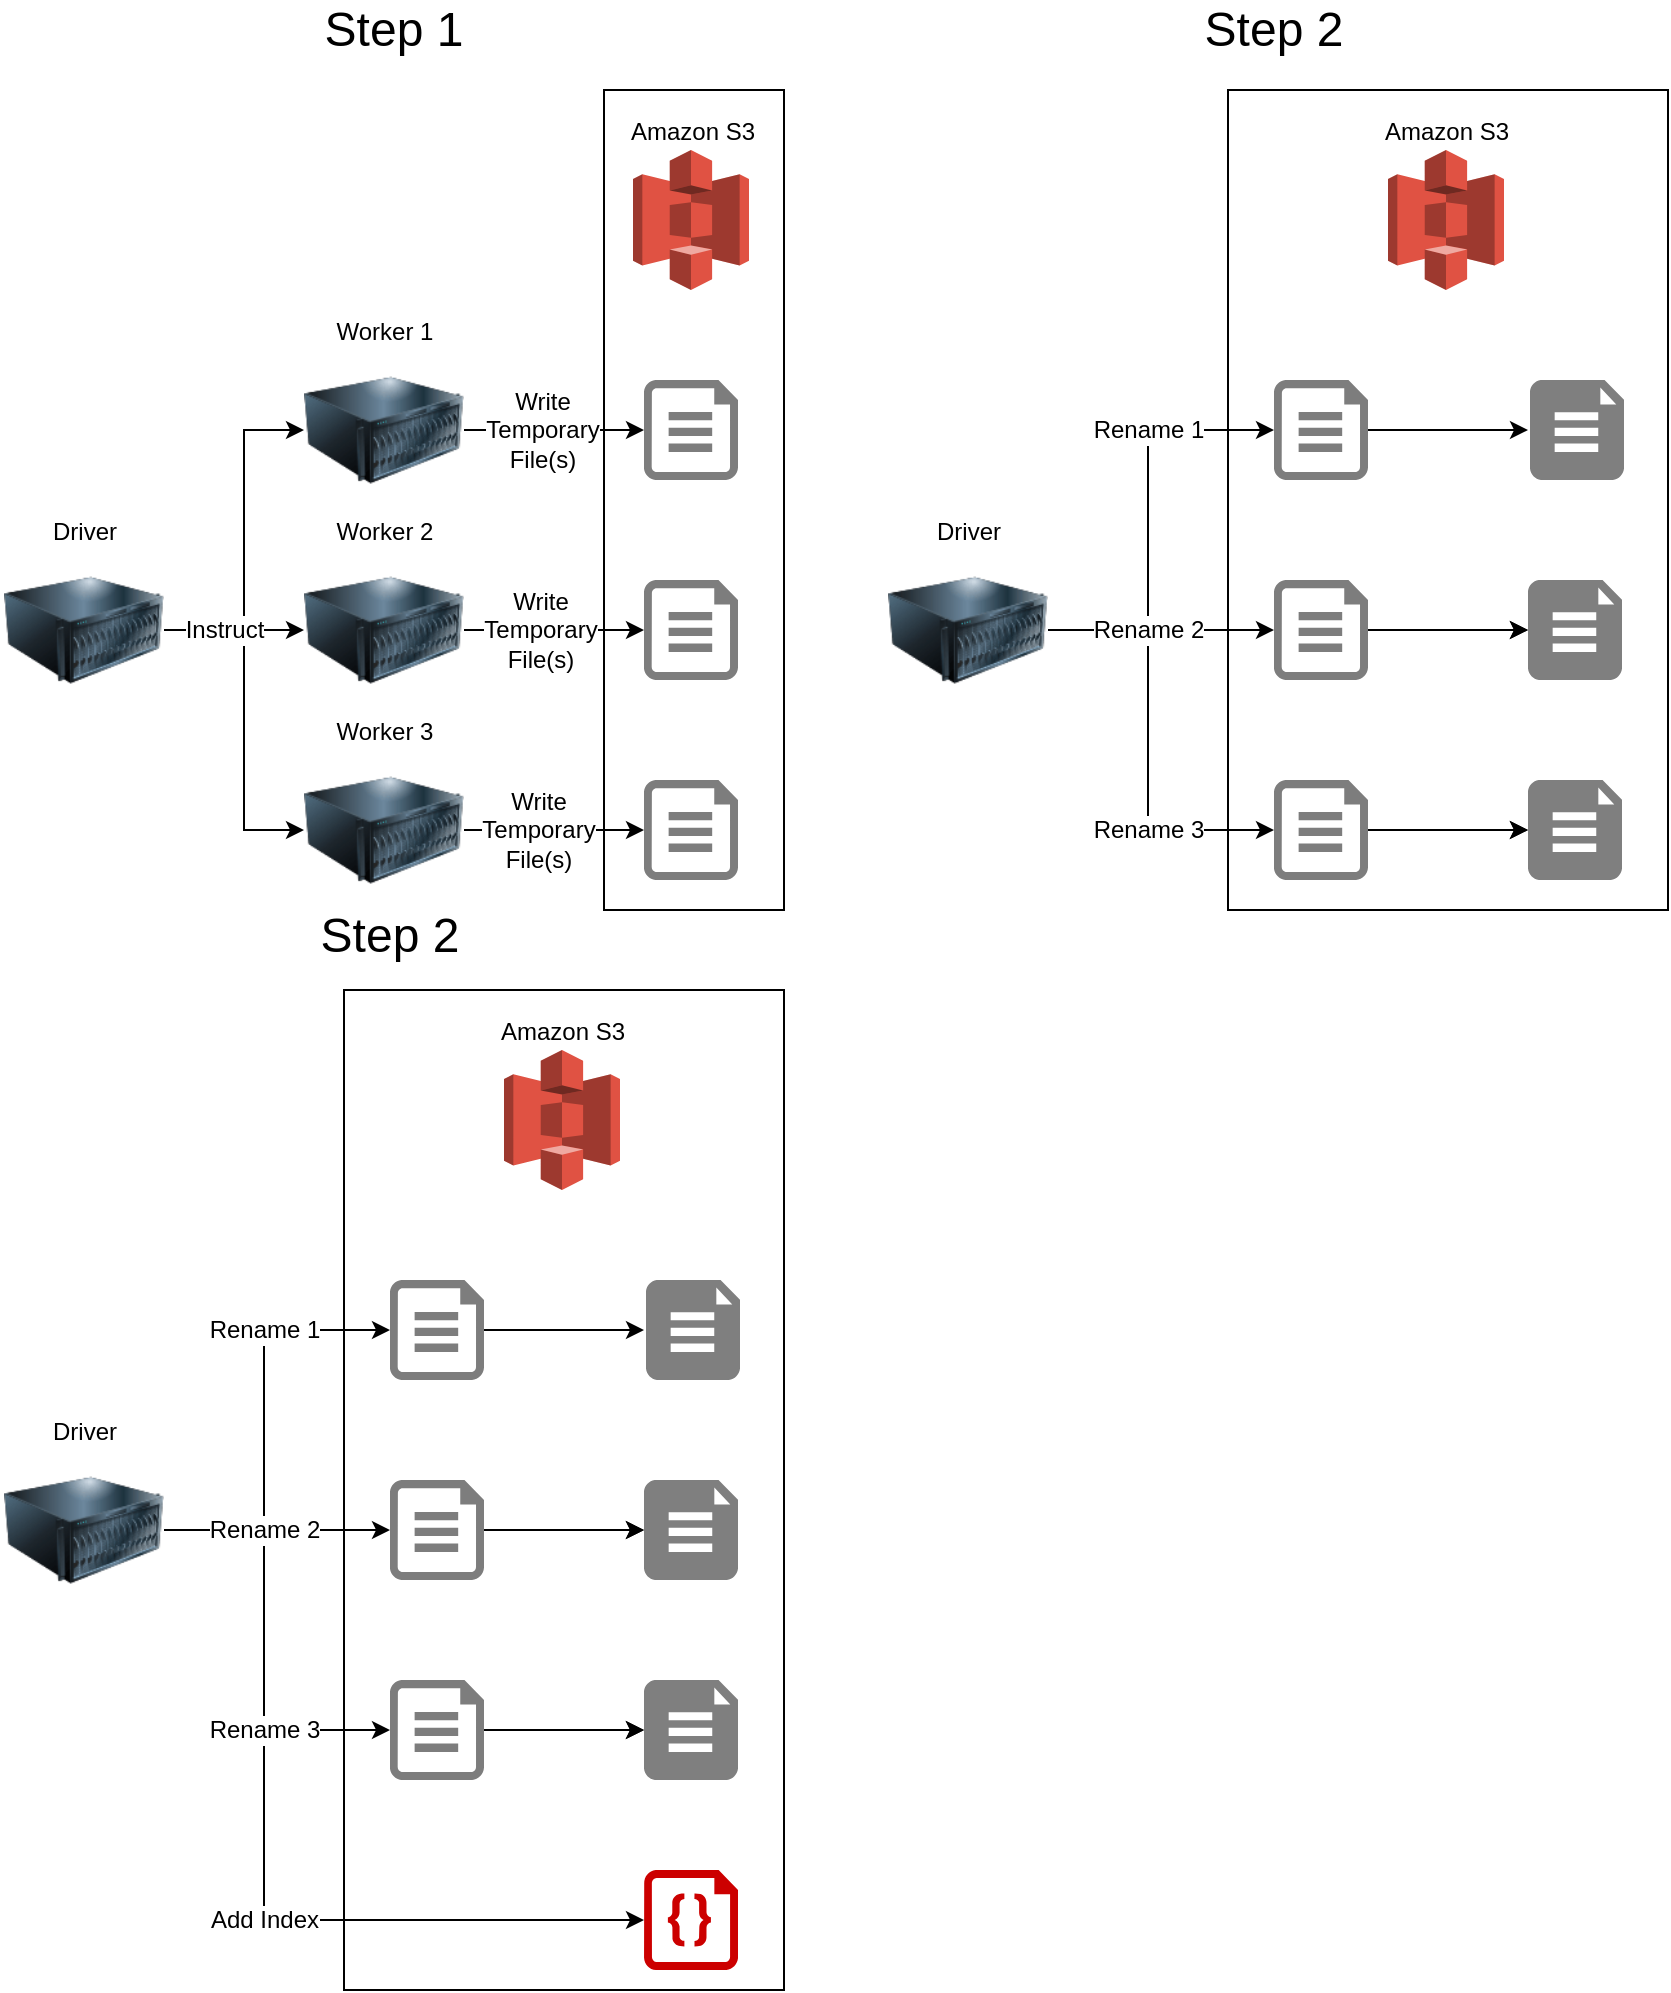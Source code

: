 <mxfile version="11.1.4" type="device"><diagram id="1dKwPJxO3zfCRe-EeAbN" name="Page-1"><mxGraphModel dx="1426" dy="875" grid="1" gridSize="10" guides="1" tooltips="1" connect="1" arrows="1" fold="1" page="1" pageScale="1" pageWidth="2339" pageHeight="3300" math="0" shadow="0"><root><mxCell id="0"/><mxCell id="1" parent="0"/><mxCell id="tfYUiaau3dH7V61HmFT_-61" value="" style="rounded=0;whiteSpace=wrap;html=1;" vertex="1" parent="1"><mxGeometry x="250" y="520" width="220" height="500" as="geometry"/></mxCell><mxCell id="tfYUiaau3dH7V61HmFT_-83" value="" style="endArrow=classic;html=1;entryX=0;entryY=0.5;entryDx=0;entryDy=0;entryPerimeter=0;exitX=1;exitY=0.5;exitDx=0;exitDy=0;edgeStyle=orthogonalEdgeStyle;rounded=0;" edge="1" parent="1" source="tfYUiaau3dH7V61HmFT_-63" target="tfYUiaau3dH7V61HmFT_-82"><mxGeometry width="50" height="50" relative="1" as="geometry"><mxPoint x="170" y="800" as="sourcePoint"/><mxPoint x="283" y="900" as="targetPoint"/><Array as="points"><mxPoint x="210" y="790"/><mxPoint x="210" y="985"/></Array></mxGeometry></mxCell><mxCell id="tfYUiaau3dH7V61HmFT_-84" value="Add Index" style="text;html=1;resizable=0;points=[];align=center;verticalAlign=middle;labelBackgroundColor=#ffffff;" vertex="1" connectable="0" parent="tfYUiaau3dH7V61HmFT_-83"><mxGeometry x="0.559" y="1" relative="1" as="geometry"><mxPoint x="-94" y="1" as="offset"/></mxGeometry></mxCell><mxCell id="tfYUiaau3dH7V61HmFT_-17" value="" style="rounded=0;whiteSpace=wrap;html=1;" vertex="1" parent="1"><mxGeometry x="380" y="70" width="90" height="410" as="geometry"/></mxCell><mxCell id="tfYUiaau3dH7V61HmFT_-2" value="Worker 1" style="image;html=1;labelBackgroundColor=#ffffff;image=img/lib/clip_art/computers/Server_128x128.png;labelPosition=center;verticalLabelPosition=top;align=center;verticalAlign=bottom;" vertex="1" parent="1"><mxGeometry x="230" y="200" width="80" height="80" as="geometry"/></mxCell><mxCell id="tfYUiaau3dH7V61HmFT_-3" value="Worker 2" style="image;html=1;labelBackgroundColor=#ffffff;image=img/lib/clip_art/computers/Server_128x128.png;labelPosition=center;verticalLabelPosition=top;align=center;verticalAlign=bottom;" vertex="1" parent="1"><mxGeometry x="230" y="300" width="80" height="80" as="geometry"/></mxCell><mxCell id="tfYUiaau3dH7V61HmFT_-4" value="Worker 3" style="image;html=1;labelBackgroundColor=#ffffff;image=img/lib/clip_art/computers/Server_128x128.png;labelPosition=center;verticalLabelPosition=top;align=center;verticalAlign=bottom;" vertex="1" parent="1"><mxGeometry x="230" y="400" width="80" height="80" as="geometry"/></mxCell><mxCell id="tfYUiaau3dH7V61HmFT_-5" value="Amazon S3" style="outlineConnect=0;dashed=0;verticalLabelPosition=top;verticalAlign=bottom;align=center;html=1;shape=mxgraph.aws3.s3;fillColor=#E05243;gradientColor=none;labelPosition=center;" vertex="1" parent="1"><mxGeometry x="394.5" y="100" width="58" height="70" as="geometry"/></mxCell><mxCell id="tfYUiaau3dH7V61HmFT_-6" value="Driver" style="image;html=1;labelBackgroundColor=#ffffff;image=img/lib/clip_art/computers/Server_128x128.png;labelPosition=center;verticalLabelPosition=top;align=center;verticalAlign=bottom;" vertex="1" parent="1"><mxGeometry x="80" y="300" width="80" height="80" as="geometry"/></mxCell><mxCell id="tfYUiaau3dH7V61HmFT_-8" value="" style="endArrow=classic;html=1;entryX=0;entryY=0.5;entryDx=0;entryDy=0;targetPerimeterSpacing=0;sourcePerimeterSpacing=0;edgeStyle=orthogonalEdgeStyle;rounded=0;" edge="1" parent="1" source="tfYUiaau3dH7V61HmFT_-6" target="tfYUiaau3dH7V61HmFT_-2"><mxGeometry width="50" height="50" relative="1" as="geometry"><mxPoint x="80" y="550" as="sourcePoint"/><mxPoint x="130" y="500" as="targetPoint"/><Array as="points"><mxPoint x="200" y="340"/><mxPoint x="200" y="240"/></Array></mxGeometry></mxCell><mxCell id="tfYUiaau3dH7V61HmFT_-9" value="" style="endArrow=classic;html=1;entryX=0;entryY=0.5;entryDx=0;entryDy=0;targetPerimeterSpacing=0;sourcePerimeterSpacing=0;rounded=0;exitX=1;exitY=0.5;exitDx=0;exitDy=0;edgeStyle=orthogonalEdgeStyle;" edge="1" parent="1" source="tfYUiaau3dH7V61HmFT_-6" target="tfYUiaau3dH7V61HmFT_-4"><mxGeometry width="50" height="50" relative="1" as="geometry"><mxPoint x="170" y="350" as="sourcePoint"/><mxPoint x="250" y="250" as="targetPoint"/><Array as="points"><mxPoint x="200" y="340"/><mxPoint x="200" y="440"/></Array></mxGeometry></mxCell><mxCell id="tfYUiaau3dH7V61HmFT_-10" value="" style="endArrow=classic;html=1;targetPerimeterSpacing=0;sourcePerimeterSpacing=0;rounded=0;exitX=1;exitY=0.5;exitDx=0;exitDy=0;edgeStyle=orthogonalEdgeStyle;" edge="1" parent="1" source="tfYUiaau3dH7V61HmFT_-6" target="tfYUiaau3dH7V61HmFT_-3"><mxGeometry width="50" height="50" relative="1" as="geometry"><mxPoint x="170" y="350" as="sourcePoint"/><mxPoint x="250" y="450" as="targetPoint"/></mxGeometry></mxCell><mxCell id="tfYUiaau3dH7V61HmFT_-55" value="Instruct" style="text;html=1;resizable=0;points=[];align=center;verticalAlign=middle;labelBackgroundColor=#ffffff;" vertex="1" connectable="0" parent="tfYUiaau3dH7V61HmFT_-10"><mxGeometry x="-0.681" y="2" relative="1" as="geometry"><mxPoint x="19" y="2" as="offset"/></mxGeometry></mxCell><mxCell id="tfYUiaau3dH7V61HmFT_-11" value="" style="pointerEvents=1;shadow=0;dashed=0;html=1;strokeColor=none;labelPosition=center;verticalLabelPosition=bottom;verticalAlign=top;align=center;shape=mxgraph.azure.file;fillColor=#7D7D7D;" vertex="1" parent="1"><mxGeometry x="400" y="215" width="47" height="50" as="geometry"/></mxCell><mxCell id="tfYUiaau3dH7V61HmFT_-12" value="" style="pointerEvents=1;shadow=0;dashed=0;html=1;strokeColor=none;labelPosition=center;verticalLabelPosition=bottom;verticalAlign=top;align=center;shape=mxgraph.azure.file;fillColor=#7D7D7D;" vertex="1" parent="1"><mxGeometry x="400" y="315" width="47" height="50" as="geometry"/></mxCell><mxCell id="tfYUiaau3dH7V61HmFT_-13" value="" style="pointerEvents=1;shadow=0;dashed=0;html=1;strokeColor=none;labelPosition=center;verticalLabelPosition=bottom;verticalAlign=top;align=center;shape=mxgraph.azure.file;fillColor=#7D7D7D;" vertex="1" parent="1"><mxGeometry x="400" y="415" width="47" height="50" as="geometry"/></mxCell><mxCell id="tfYUiaau3dH7V61HmFT_-14" value="" style="endArrow=classic;html=1;entryX=0;entryY=0.5;entryDx=0;entryDy=0;targetPerimeterSpacing=0;sourcePerimeterSpacing=0;rounded=0;entryPerimeter=0;" edge="1" parent="1" source="tfYUiaau3dH7V61HmFT_-4" target="tfYUiaau3dH7V61HmFT_-13"><mxGeometry width="50" height="50" relative="1" as="geometry"><mxPoint x="170" y="350" as="sourcePoint"/><mxPoint x="250" y="450" as="targetPoint"/></mxGeometry></mxCell><mxCell id="tfYUiaau3dH7V61HmFT_-53" value="Write&lt;br&gt;Temporary&lt;br&gt;File(s)" style="text;html=1;resizable=0;points=[];align=center;verticalAlign=middle;labelBackgroundColor=#ffffff;" vertex="1" connectable="0" parent="tfYUiaau3dH7V61HmFT_-14"><mxGeometry x="-0.005" relative="1" as="geometry"><mxPoint x="-8.5" as="offset"/></mxGeometry></mxCell><mxCell id="tfYUiaau3dH7V61HmFT_-15" value="" style="endArrow=classic;html=1;entryX=0;entryY=0.5;entryDx=0;entryDy=0;targetPerimeterSpacing=0;sourcePerimeterSpacing=0;rounded=0;entryPerimeter=0;" edge="1" parent="1" source="tfYUiaau3dH7V61HmFT_-3" target="tfYUiaau3dH7V61HmFT_-12"><mxGeometry width="50" height="50" relative="1" as="geometry"><mxPoint x="330" y="450" as="sourcePoint"/><mxPoint x="470" y="450" as="targetPoint"/></mxGeometry></mxCell><mxCell id="tfYUiaau3dH7V61HmFT_-52" value="Write&lt;br&gt;Temporary&lt;br&gt;File(s)" style="text;html=1;resizable=0;points=[];align=center;verticalAlign=middle;labelBackgroundColor=#ffffff;" vertex="1" connectable="0" parent="tfYUiaau3dH7V61HmFT_-15"><mxGeometry x="-0.121" y="2" relative="1" as="geometry"><mxPoint x="-1.5" y="2" as="offset"/></mxGeometry></mxCell><mxCell id="tfYUiaau3dH7V61HmFT_-16" value="" style="endArrow=classic;html=1;entryX=0;entryY=0.5;entryDx=0;entryDy=0;targetPerimeterSpacing=0;sourcePerimeterSpacing=0;rounded=0;exitX=1;exitY=0.5;exitDx=0;exitDy=0;entryPerimeter=0;" edge="1" parent="1" source="tfYUiaau3dH7V61HmFT_-2" target="tfYUiaau3dH7V61HmFT_-11"><mxGeometry width="50" height="50" relative="1" as="geometry"><mxPoint x="330" y="350" as="sourcePoint"/><mxPoint x="470" y="350" as="targetPoint"/></mxGeometry></mxCell><mxCell id="tfYUiaau3dH7V61HmFT_-51" value="Write&lt;br&gt;Temporary&lt;br&gt;File(s)" style="text;html=1;resizable=0;points=[];align=center;verticalAlign=middle;labelBackgroundColor=#ffffff;" vertex="1" connectable="0" parent="tfYUiaau3dH7V61HmFT_-16"><mxGeometry x="-0.2" y="-3" relative="1" as="geometry"><mxPoint x="2.5" y="-3" as="offset"/></mxGeometry></mxCell><mxCell id="tfYUiaau3dH7V61HmFT_-19" value="" style="rounded=0;whiteSpace=wrap;html=1;" vertex="1" parent="1"><mxGeometry x="692" y="70" width="220" height="410" as="geometry"/></mxCell><mxCell id="tfYUiaau3dH7V61HmFT_-23" value="Amazon S3" style="outlineConnect=0;dashed=0;verticalLabelPosition=top;verticalAlign=bottom;align=center;html=1;shape=mxgraph.aws3.s3;fillColor=#E05243;gradientColor=none;labelPosition=center;" vertex="1" parent="1"><mxGeometry x="772" y="100" width="58" height="70" as="geometry"/></mxCell><mxCell id="tfYUiaau3dH7V61HmFT_-24" value="Driver" style="image;html=1;labelBackgroundColor=#ffffff;image=img/lib/clip_art/computers/Server_128x128.png;labelPosition=center;verticalLabelPosition=top;align=center;verticalAlign=bottom;" vertex="1" parent="1"><mxGeometry x="522" y="300" width="80" height="80" as="geometry"/></mxCell><mxCell id="tfYUiaau3dH7V61HmFT_-31" value="" style="endArrow=classic;html=1;entryX=0;entryY=0.5;entryDx=0;entryDy=0;targetPerimeterSpacing=0;sourcePerimeterSpacing=0;rounded=0;exitX=1;exitY=0.5;exitDx=0;exitDy=0;entryPerimeter=0;" edge="1" parent="1"><mxGeometry width="50" height="50" relative="1" as="geometry"><mxPoint x="762" y="440" as="sourcePoint"/><mxPoint x="842" y="440" as="targetPoint"/></mxGeometry></mxCell><mxCell id="tfYUiaau3dH7V61HmFT_-32" value="" style="endArrow=classic;html=1;entryX=0;entryY=0.5;entryDx=0;entryDy=0;targetPerimeterSpacing=0;sourcePerimeterSpacing=0;rounded=0;exitX=1;exitY=0.5;exitDx=0;exitDy=0;entryPerimeter=0;" edge="1" parent="1"><mxGeometry width="50" height="50" relative="1" as="geometry"><mxPoint x="762" y="340" as="sourcePoint"/><mxPoint x="842" y="340" as="targetPoint"/></mxGeometry></mxCell><mxCell id="tfYUiaau3dH7V61HmFT_-33" value="" style="endArrow=classic;html=1;entryX=0;entryY=0.5;entryDx=0;entryDy=0;targetPerimeterSpacing=0;sourcePerimeterSpacing=0;rounded=0;exitX=1;exitY=0.5;exitDx=0;exitDy=0;entryPerimeter=0;" edge="1" parent="1"><mxGeometry width="50" height="50" relative="1" as="geometry"><mxPoint x="762" y="240" as="sourcePoint"/><mxPoint x="842" y="240" as="targetPoint"/></mxGeometry></mxCell><mxCell id="tfYUiaau3dH7V61HmFT_-34" value="" style="pointerEvents=1;shadow=0;dashed=0;html=1;strokeColor=none;labelPosition=center;verticalLabelPosition=bottom;verticalAlign=top;align=center;shape=mxgraph.azure.file;fillColor=#7D7D7D;" vertex="1" parent="1"><mxGeometry x="715" y="215" width="47" height="50" as="geometry"/></mxCell><mxCell id="tfYUiaau3dH7V61HmFT_-35" value="" style="pointerEvents=1;shadow=0;dashed=0;html=1;strokeColor=none;labelPosition=center;verticalLabelPosition=bottom;verticalAlign=top;align=center;shape=mxgraph.azure.file_2;fillColor=#7F7F7F;" vertex="1" parent="1"><mxGeometry x="843" y="215" width="47" height="50" as="geometry"/></mxCell><mxCell id="tfYUiaau3dH7V61HmFT_-40" value="" style="endArrow=classic;html=1;entryX=0;entryY=0.5;entryDx=0;entryDy=0;targetPerimeterSpacing=0;sourcePerimeterSpacing=0;rounded=0;exitX=1;exitY=0.5;exitDx=0;exitDy=0;entryPerimeter=0;" edge="1" parent="1"><mxGeometry width="50" height="50" relative="1" as="geometry"><mxPoint x="762" y="340" as="sourcePoint"/><mxPoint x="842" y="340" as="targetPoint"/></mxGeometry></mxCell><mxCell id="tfYUiaau3dH7V61HmFT_-41" value="" style="pointerEvents=1;shadow=0;dashed=0;html=1;strokeColor=none;labelPosition=center;verticalLabelPosition=bottom;verticalAlign=top;align=center;shape=mxgraph.azure.file;fillColor=#7D7D7D;" vertex="1" parent="1"><mxGeometry x="715" y="315" width="47" height="50" as="geometry"/></mxCell><mxCell id="tfYUiaau3dH7V61HmFT_-43" value="" style="endArrow=classic;html=1;entryX=0;entryY=0.5;entryDx=0;entryDy=0;targetPerimeterSpacing=0;sourcePerimeterSpacing=0;rounded=0;exitX=1;exitY=0.5;exitDx=0;exitDy=0;entryPerimeter=0;" edge="1" parent="1"><mxGeometry width="50" height="50" relative="1" as="geometry"><mxPoint x="762" y="440" as="sourcePoint"/><mxPoint x="842" y="440" as="targetPoint"/></mxGeometry></mxCell><mxCell id="tfYUiaau3dH7V61HmFT_-44" value="" style="pointerEvents=1;shadow=0;dashed=0;html=1;strokeColor=none;labelPosition=center;verticalLabelPosition=bottom;verticalAlign=top;align=center;shape=mxgraph.azure.file;fillColor=#7D7D7D;" vertex="1" parent="1"><mxGeometry x="715" y="415" width="47" height="50" as="geometry"/></mxCell><mxCell id="tfYUiaau3dH7V61HmFT_-46" value="" style="pointerEvents=1;shadow=0;dashed=0;html=1;strokeColor=none;labelPosition=center;verticalLabelPosition=bottom;verticalAlign=top;align=center;shape=mxgraph.azure.file_2;fillColor=#7F7F7F;" vertex="1" parent="1"><mxGeometry x="842" y="315" width="47" height="50" as="geometry"/></mxCell><mxCell id="tfYUiaau3dH7V61HmFT_-47" value="" style="pointerEvents=1;shadow=0;dashed=0;html=1;strokeColor=none;labelPosition=center;verticalLabelPosition=bottom;verticalAlign=top;align=center;shape=mxgraph.azure.file_2;fillColor=#7F7F7F;" vertex="1" parent="1"><mxGeometry x="842" y="415" width="47" height="50" as="geometry"/></mxCell><mxCell id="tfYUiaau3dH7V61HmFT_-48" value="" style="endArrow=classic;html=1;entryX=0;entryY=0.5;entryDx=0;entryDy=0;entryPerimeter=0;exitX=1;exitY=0.5;exitDx=0;exitDy=0;edgeStyle=orthogonalEdgeStyle;rounded=0;" edge="1" parent="1" source="tfYUiaau3dH7V61HmFT_-24" target="tfYUiaau3dH7V61HmFT_-34"><mxGeometry width="50" height="50" relative="1" as="geometry"><mxPoint x="522" y="555" as="sourcePoint"/><mxPoint x="572" y="505" as="targetPoint"/><Array as="points"><mxPoint x="652" y="340"/><mxPoint x="652" y="240"/></Array></mxGeometry></mxCell><mxCell id="tfYUiaau3dH7V61HmFT_-58" value="Rename 1" style="text;html=1;resizable=0;points=[];align=center;verticalAlign=middle;labelBackgroundColor=#ffffff;" vertex="1" connectable="0" parent="tfYUiaau3dH7V61HmFT_-48"><mxGeometry x="0.653" y="-1" relative="1" as="geometry"><mxPoint x="-26" y="-1" as="offset"/></mxGeometry></mxCell><mxCell id="tfYUiaau3dH7V61HmFT_-49" value="" style="endArrow=classic;html=1;entryX=0;entryY=0.5;entryDx=0;entryDy=0;entryPerimeter=0;exitX=1;exitY=0.5;exitDx=0;exitDy=0;edgeStyle=orthogonalEdgeStyle;rounded=0;" edge="1" parent="1" source="tfYUiaau3dH7V61HmFT_-24" target="tfYUiaau3dH7V61HmFT_-44"><mxGeometry width="50" height="50" relative="1" as="geometry"><mxPoint x="612" y="350" as="sourcePoint"/><mxPoint x="725" y="250" as="targetPoint"/><Array as="points"><mxPoint x="652" y="340"/><mxPoint x="652" y="440"/></Array></mxGeometry></mxCell><mxCell id="tfYUiaau3dH7V61HmFT_-59" value="Rename 3" style="text;html=1;resizable=0;points=[];align=center;verticalAlign=middle;labelBackgroundColor=#ffffff;" vertex="1" connectable="0" parent="tfYUiaau3dH7V61HmFT_-49"><mxGeometry x="0.559" y="1" relative="1" as="geometry"><mxPoint x="-16" y="1" as="offset"/></mxGeometry></mxCell><mxCell id="tfYUiaau3dH7V61HmFT_-50" value="" style="endArrow=classic;html=1;entryX=0;entryY=0.5;entryDx=0;entryDy=0;entryPerimeter=0;exitX=1;exitY=0.5;exitDx=0;exitDy=0;edgeStyle=orthogonalEdgeStyle;rounded=0;" edge="1" parent="1" source="tfYUiaau3dH7V61HmFT_-24" target="tfYUiaau3dH7V61HmFT_-41"><mxGeometry width="50" height="50" relative="1" as="geometry"><mxPoint x="612" y="350" as="sourcePoint"/><mxPoint x="725" y="450" as="targetPoint"/></mxGeometry></mxCell><mxCell id="tfYUiaau3dH7V61HmFT_-57" value="Rename 2" style="text;html=1;resizable=0;points=[];align=center;verticalAlign=middle;labelBackgroundColor=#ffffff;" vertex="1" connectable="0" parent="tfYUiaau3dH7V61HmFT_-50"><mxGeometry x="0.133" y="3" relative="1" as="geometry"><mxPoint x="-14" y="3" as="offset"/></mxGeometry></mxCell><mxCell id="tfYUiaau3dH7V61HmFT_-62" value="Amazon S3" style="outlineConnect=0;dashed=0;verticalLabelPosition=top;verticalAlign=bottom;align=center;html=1;shape=mxgraph.aws3.s3;fillColor=#E05243;gradientColor=none;labelPosition=center;" vertex="1" parent="1"><mxGeometry x="330" y="550" width="58" height="70" as="geometry"/></mxCell><mxCell id="tfYUiaau3dH7V61HmFT_-63" value="Driver" style="image;html=1;labelBackgroundColor=#ffffff;image=img/lib/clip_art/computers/Server_128x128.png;labelPosition=center;verticalLabelPosition=top;align=center;verticalAlign=bottom;" vertex="1" parent="1"><mxGeometry x="80" y="750" width="80" height="80" as="geometry"/></mxCell><mxCell id="tfYUiaau3dH7V61HmFT_-64" value="" style="endArrow=classic;html=1;entryX=0;entryY=0.5;entryDx=0;entryDy=0;targetPerimeterSpacing=0;sourcePerimeterSpacing=0;rounded=0;exitX=1;exitY=0.5;exitDx=0;exitDy=0;entryPerimeter=0;" edge="1" parent="1"><mxGeometry width="50" height="50" relative="1" as="geometry"><mxPoint x="320" y="890" as="sourcePoint"/><mxPoint x="400" y="890" as="targetPoint"/></mxGeometry></mxCell><mxCell id="tfYUiaau3dH7V61HmFT_-65" value="" style="endArrow=classic;html=1;entryX=0;entryY=0.5;entryDx=0;entryDy=0;targetPerimeterSpacing=0;sourcePerimeterSpacing=0;rounded=0;exitX=1;exitY=0.5;exitDx=0;exitDy=0;entryPerimeter=0;" edge="1" parent="1"><mxGeometry width="50" height="50" relative="1" as="geometry"><mxPoint x="320" y="790" as="sourcePoint"/><mxPoint x="400" y="790" as="targetPoint"/></mxGeometry></mxCell><mxCell id="tfYUiaau3dH7V61HmFT_-66" value="" style="endArrow=classic;html=1;entryX=0;entryY=0.5;entryDx=0;entryDy=0;targetPerimeterSpacing=0;sourcePerimeterSpacing=0;rounded=0;exitX=1;exitY=0.5;exitDx=0;exitDy=0;entryPerimeter=0;" edge="1" parent="1"><mxGeometry width="50" height="50" relative="1" as="geometry"><mxPoint x="320" y="690" as="sourcePoint"/><mxPoint x="400" y="690" as="targetPoint"/></mxGeometry></mxCell><mxCell id="tfYUiaau3dH7V61HmFT_-67" value="" style="pointerEvents=1;shadow=0;dashed=0;html=1;strokeColor=none;labelPosition=center;verticalLabelPosition=bottom;verticalAlign=top;align=center;shape=mxgraph.azure.file;fillColor=#7D7D7D;" vertex="1" parent="1"><mxGeometry x="273" y="665" width="47" height="50" as="geometry"/></mxCell><mxCell id="tfYUiaau3dH7V61HmFT_-68" value="" style="pointerEvents=1;shadow=0;dashed=0;html=1;strokeColor=none;labelPosition=center;verticalLabelPosition=bottom;verticalAlign=top;align=center;shape=mxgraph.azure.file_2;fillColor=#7F7F7F;" vertex="1" parent="1"><mxGeometry x="401" y="665" width="47" height="50" as="geometry"/></mxCell><mxCell id="tfYUiaau3dH7V61HmFT_-69" value="" style="endArrow=classic;html=1;entryX=0;entryY=0.5;entryDx=0;entryDy=0;targetPerimeterSpacing=0;sourcePerimeterSpacing=0;rounded=0;exitX=1;exitY=0.5;exitDx=0;exitDy=0;entryPerimeter=0;" edge="1" parent="1"><mxGeometry width="50" height="50" relative="1" as="geometry"><mxPoint x="320" y="790" as="sourcePoint"/><mxPoint x="400" y="790" as="targetPoint"/></mxGeometry></mxCell><mxCell id="tfYUiaau3dH7V61HmFT_-70" value="" style="pointerEvents=1;shadow=0;dashed=0;html=1;strokeColor=none;labelPosition=center;verticalLabelPosition=bottom;verticalAlign=top;align=center;shape=mxgraph.azure.file;fillColor=#7D7D7D;" vertex="1" parent="1"><mxGeometry x="273" y="765" width="47" height="50" as="geometry"/></mxCell><mxCell id="tfYUiaau3dH7V61HmFT_-71" value="" style="endArrow=classic;html=1;entryX=0;entryY=0.5;entryDx=0;entryDy=0;targetPerimeterSpacing=0;sourcePerimeterSpacing=0;rounded=0;exitX=1;exitY=0.5;exitDx=0;exitDy=0;entryPerimeter=0;" edge="1" parent="1"><mxGeometry width="50" height="50" relative="1" as="geometry"><mxPoint x="320" y="890" as="sourcePoint"/><mxPoint x="400" y="890" as="targetPoint"/></mxGeometry></mxCell><mxCell id="tfYUiaau3dH7V61HmFT_-72" value="" style="pointerEvents=1;shadow=0;dashed=0;html=1;strokeColor=none;labelPosition=center;verticalLabelPosition=bottom;verticalAlign=top;align=center;shape=mxgraph.azure.file;fillColor=#7D7D7D;" vertex="1" parent="1"><mxGeometry x="273" y="865" width="47" height="50" as="geometry"/></mxCell><mxCell id="tfYUiaau3dH7V61HmFT_-73" value="" style="pointerEvents=1;shadow=0;dashed=0;html=1;strokeColor=none;labelPosition=center;verticalLabelPosition=bottom;verticalAlign=top;align=center;shape=mxgraph.azure.file_2;fillColor=#7F7F7F;" vertex="1" parent="1"><mxGeometry x="400" y="765" width="47" height="50" as="geometry"/></mxCell><mxCell id="tfYUiaau3dH7V61HmFT_-74" value="" style="pointerEvents=1;shadow=0;dashed=0;html=1;strokeColor=none;labelPosition=center;verticalLabelPosition=bottom;verticalAlign=top;align=center;shape=mxgraph.azure.file_2;fillColor=#7F7F7F;" vertex="1" parent="1"><mxGeometry x="400" y="865" width="47" height="50" as="geometry"/></mxCell><mxCell id="tfYUiaau3dH7V61HmFT_-75" value="" style="endArrow=classic;html=1;entryX=0;entryY=0.5;entryDx=0;entryDy=0;entryPerimeter=0;exitX=1;exitY=0.5;exitDx=0;exitDy=0;edgeStyle=orthogonalEdgeStyle;rounded=0;" edge="1" parent="1" source="tfYUiaau3dH7V61HmFT_-63" target="tfYUiaau3dH7V61HmFT_-67"><mxGeometry width="50" height="50" relative="1" as="geometry"><mxPoint x="80" y="1005" as="sourcePoint"/><mxPoint x="130" y="955" as="targetPoint"/><Array as="points"><mxPoint x="210" y="790"/><mxPoint x="210" y="690"/></Array></mxGeometry></mxCell><mxCell id="tfYUiaau3dH7V61HmFT_-76" value="Rename 1" style="text;html=1;resizable=0;points=[];align=center;verticalAlign=middle;labelBackgroundColor=#ffffff;" vertex="1" connectable="0" parent="tfYUiaau3dH7V61HmFT_-75"><mxGeometry x="0.653" y="-1" relative="1" as="geometry"><mxPoint x="-26" y="-1" as="offset"/></mxGeometry></mxCell><mxCell id="tfYUiaau3dH7V61HmFT_-77" value="" style="endArrow=classic;html=1;entryX=0;entryY=0.5;entryDx=0;entryDy=0;entryPerimeter=0;exitX=1;exitY=0.5;exitDx=0;exitDy=0;edgeStyle=orthogonalEdgeStyle;rounded=0;" edge="1" parent="1" source="tfYUiaau3dH7V61HmFT_-63" target="tfYUiaau3dH7V61HmFT_-72"><mxGeometry width="50" height="50" relative="1" as="geometry"><mxPoint x="170" y="800" as="sourcePoint"/><mxPoint x="283" y="700" as="targetPoint"/><Array as="points"><mxPoint x="210" y="790"/><mxPoint x="210" y="890"/></Array></mxGeometry></mxCell><mxCell id="tfYUiaau3dH7V61HmFT_-78" value="Rename 3" style="text;html=1;resizable=0;points=[];align=center;verticalAlign=middle;labelBackgroundColor=#ffffff;" vertex="1" connectable="0" parent="tfYUiaau3dH7V61HmFT_-77"><mxGeometry x="0.559" y="1" relative="1" as="geometry"><mxPoint x="-16" y="1" as="offset"/></mxGeometry></mxCell><mxCell id="tfYUiaau3dH7V61HmFT_-79" value="" style="endArrow=classic;html=1;entryX=0;entryY=0.5;entryDx=0;entryDy=0;entryPerimeter=0;exitX=1;exitY=0.5;exitDx=0;exitDy=0;edgeStyle=orthogonalEdgeStyle;rounded=0;" edge="1" parent="1" source="tfYUiaau3dH7V61HmFT_-63" target="tfYUiaau3dH7V61HmFT_-70"><mxGeometry width="50" height="50" relative="1" as="geometry"><mxPoint x="170" y="800" as="sourcePoint"/><mxPoint x="283" y="900" as="targetPoint"/></mxGeometry></mxCell><mxCell id="tfYUiaau3dH7V61HmFT_-80" value="Rename 2" style="text;html=1;resizable=0;points=[];align=center;verticalAlign=middle;labelBackgroundColor=#ffffff;" vertex="1" connectable="0" parent="tfYUiaau3dH7V61HmFT_-79"><mxGeometry x="0.133" y="3" relative="1" as="geometry"><mxPoint x="-14" y="3" as="offset"/></mxGeometry></mxCell><mxCell id="tfYUiaau3dH7V61HmFT_-82" value="" style="pointerEvents=1;shadow=0;dashed=0;html=1;strokeColor=none;labelPosition=center;verticalLabelPosition=bottom;verticalAlign=top;align=center;shape=mxgraph.azure.code_file;fillColor=#CC0000;labelBackgroundColor=#ffffff;" vertex="1" parent="1"><mxGeometry x="400" y="960" width="47" height="50" as="geometry"/></mxCell><mxCell id="tfYUiaau3dH7V61HmFT_-85" value="Step 1" style="text;html=1;strokeColor=none;fillColor=none;align=center;verticalAlign=middle;whiteSpace=wrap;rounded=0;labelBackgroundColor=#ffffff;strokeWidth=1;fontSize=24;" vertex="1" parent="1"><mxGeometry x="80" y="30" width="390" height="20" as="geometry"/></mxCell><mxCell id="tfYUiaau3dH7V61HmFT_-86" value="Step 2" style="text;html=1;strokeColor=none;fillColor=none;align=center;verticalAlign=middle;whiteSpace=wrap;rounded=0;labelBackgroundColor=#ffffff;strokeWidth=1;fontSize=24;" vertex="1" parent="1"><mxGeometry x="520" y="30" width="390" height="20" as="geometry"/></mxCell><mxCell id="tfYUiaau3dH7V61HmFT_-89" value="Step 2" style="text;html=1;strokeColor=none;fillColor=none;align=center;verticalAlign=middle;whiteSpace=wrap;rounded=0;labelBackgroundColor=#ffffff;strokeWidth=1;fontSize=24;" vertex="1" parent="1"><mxGeometry x="78" y="482.5" width="390" height="20" as="geometry"/></mxCell></root></mxGraphModel></diagram></mxfile>